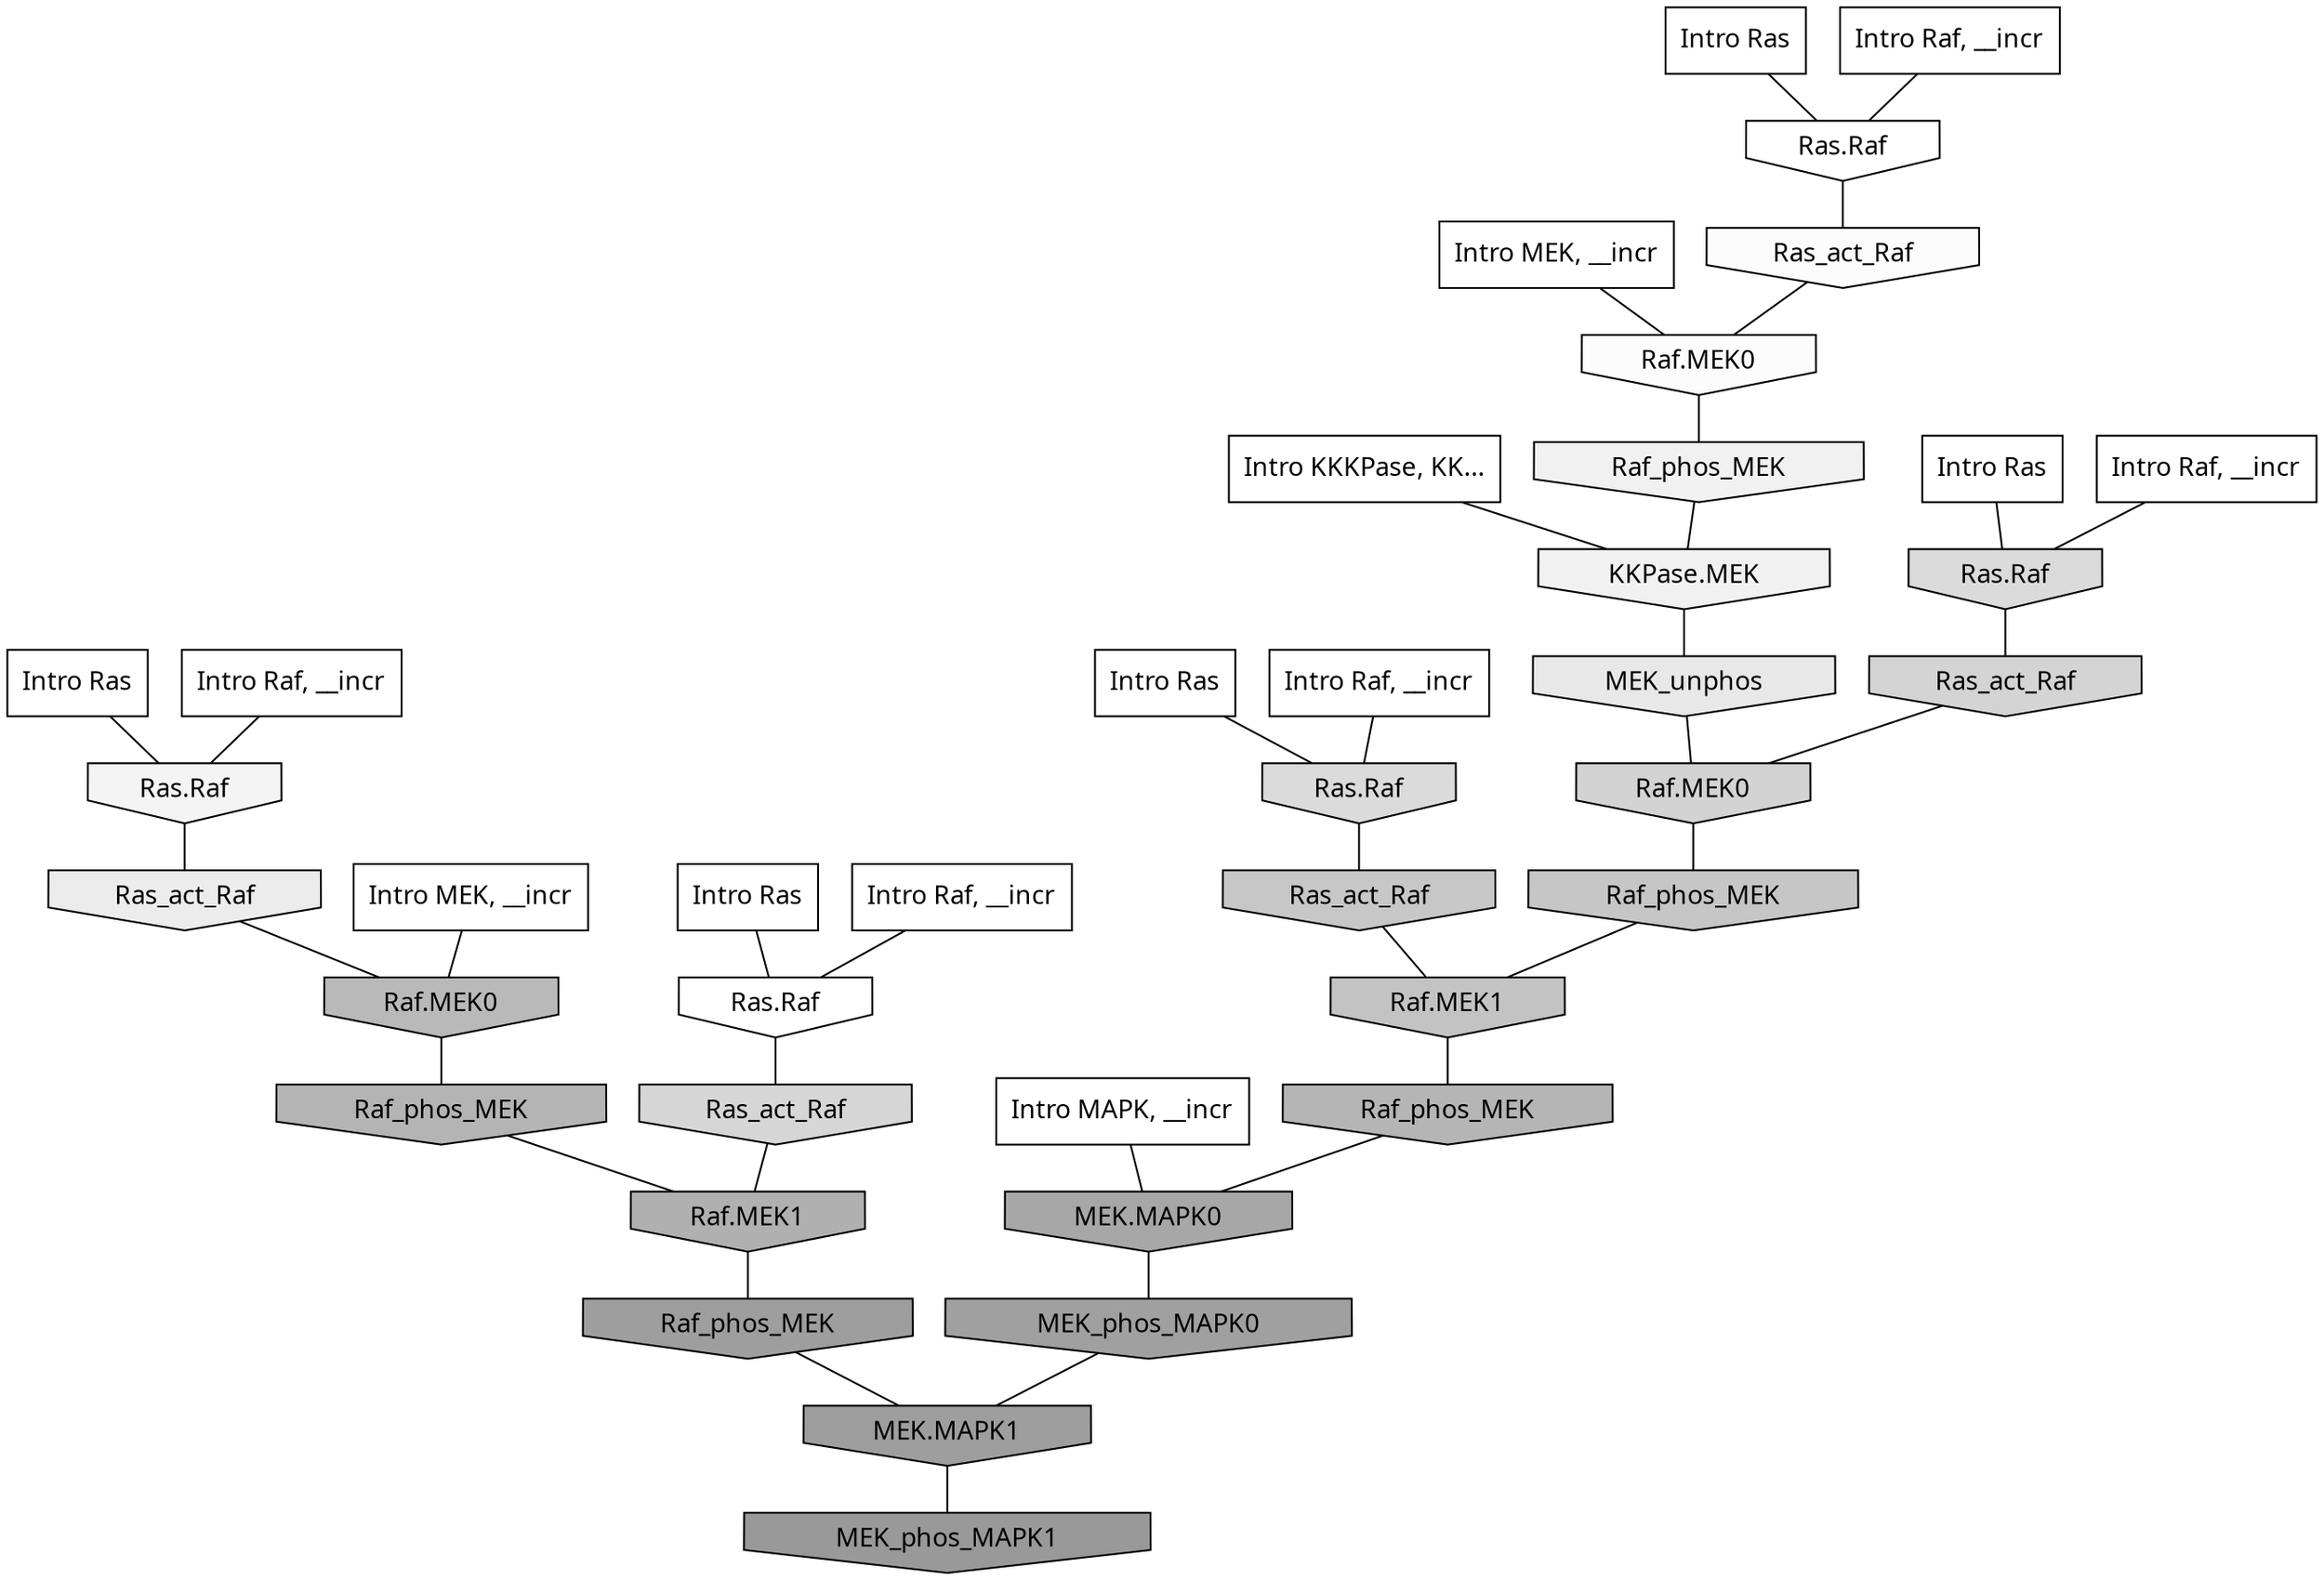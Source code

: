 digraph G{
  rankdir="TB";
  ranksep=0.30;
  node [fontname="CMU Serif"];
  edge [fontname="CMU Serif"];
  
  10 [label="Intro Ras", shape=rectangle, style=filled, fillcolor="0.000 0.000 1.000"]
  
  24 [label="Intro Ras", shape=rectangle, style=filled, fillcolor="0.000 0.000 1.000"]
  
  52 [label="Intro Ras", shape=rectangle, style=filled, fillcolor="0.000 0.000 1.000"]
  
  57 [label="Intro Ras", shape=rectangle, style=filled, fillcolor="0.000 0.000 1.000"]
  
  81 [label="Intro Ras", shape=rectangle, style=filled, fillcolor="0.000 0.000 1.000"]
  
  118 [label="Intro Raf, __incr", shape=rectangle, style=filled, fillcolor="0.000 0.000 1.000"]
  
  129 [label="Intro Raf, __incr", shape=rectangle, style=filled, fillcolor="0.000 0.000 1.000"]
  
  277 [label="Intro Raf, __incr", shape=rectangle, style=filled, fillcolor="0.000 0.000 1.000"]
  
  485 [label="Intro Raf, __incr", shape=rectangle, style=filled, fillcolor="0.000 0.000 1.000"]
  
  975 [label="Intro Raf, __incr", shape=rectangle, style=filled, fillcolor="0.000 0.000 1.000"]
  
  1643 [label="Intro MEK, __incr", shape=rectangle, style=filled, fillcolor="0.000 0.000 1.000"]
  
  1797 [label="Intro MEK, __incr", shape=rectangle, style=filled, fillcolor="0.000 0.000 1.000"]
  
  2489 [label="Intro MAPK, __incr", shape=rectangle, style=filled, fillcolor="0.000 0.000 1.000"]
  
  3165 [label="Intro KKKPase, KK...", shape=rectangle, style=filled, fillcolor="0.000 0.000 1.000"]
  
  3211 [label="Ras.Raf", shape=invhouse, style=filled, fillcolor="0.000 0.000 1.000"]
  
  3256 [label="Ras.Raf", shape=invhouse, style=filled, fillcolor="0.000 0.000 1.000"]
  
  3404 [label="Ras_act_Raf", shape=invhouse, style=filled, fillcolor="0.000 0.000 0.985"]
  
  3407 [label="Raf.MEK0", shape=invhouse, style=filled, fillcolor="0.000 0.000 0.985"]
  
  3583 [label="Ras.Raf", shape=invhouse, style=filled, fillcolor="0.000 0.000 0.957"]
  
  3670 [label="Raf_phos_MEK", shape=invhouse, style=filled, fillcolor="0.000 0.000 0.945"]
  
  3688 [label="KKPase.MEK", shape=invhouse, style=filled, fillcolor="0.000 0.000 0.944"]
  
  3948 [label="Ras_act_Raf", shape=invhouse, style=filled, fillcolor="0.000 0.000 0.924"]
  
  4191 [label="MEK_unphos", shape=invhouse, style=filled, fillcolor="0.000 0.000 0.907"]
  
  4898 [label="Ras.Raf", shape=invhouse, style=filled, fillcolor="0.000 0.000 0.859"]
  
  4921 [label="Ras.Raf", shape=invhouse, style=filled, fillcolor="0.000 0.000 0.858"]
  
  5252 [label="Ras_act_Raf", shape=invhouse, style=filled, fillcolor="0.000 0.000 0.836"]
  
  5338 [label="Ras_act_Raf", shape=invhouse, style=filled, fillcolor="0.000 0.000 0.832"]
  
  5439 [label="Raf.MEK0", shape=invhouse, style=filled, fillcolor="0.000 0.000 0.826"]
  
  6276 [label="Ras_act_Raf", shape=invhouse, style=filled, fillcolor="0.000 0.000 0.778"]
  
  6357 [label="Raf_phos_MEK", shape=invhouse, style=filled, fillcolor="0.000 0.000 0.775"]
  
  6655 [label="Raf.MEK1", shape=invhouse, style=filled, fillcolor="0.000 0.000 0.762"]
  
  7677 [label="Raf.MEK0", shape=invhouse, style=filled, fillcolor="0.000 0.000 0.726"]
  
  8225 [label="Raf_phos_MEK", shape=invhouse, style=filled, fillcolor="0.000 0.000 0.709"]
  
  8324 [label="Raf_phos_MEK", shape=invhouse, style=filled, fillcolor="0.000 0.000 0.705"]
  
  8849 [label="Raf.MEK1", shape=invhouse, style=filled, fillcolor="0.000 0.000 0.688"]
  
  10174 [label="MEK.MAPK0", shape=invhouse, style=filled, fillcolor="0.000 0.000 0.655"]
  
  11493 [label="MEK_phos_MAPK0", shape=invhouse, style=filled, fillcolor="0.000 0.000 0.628"]
  
  11865 [label="Raf_phos_MEK", shape=invhouse, style=filled, fillcolor="0.000 0.000 0.620"]
  
  11867 [label="MEK.MAPK1", shape=invhouse, style=filled, fillcolor="0.000 0.000 0.620"]
  
  13037 [label="MEK_phos_MAPK1", shape=invhouse, style=filled, fillcolor="0.000 0.000 0.600"]
  
  
  11867 -> 13037 [dir=none, color="0.000 0.000 0.000"] 
  11865 -> 11867 [dir=none, color="0.000 0.000 0.000"] 
  11493 -> 11867 [dir=none, color="0.000 0.000 0.000"] 
  10174 -> 11493 [dir=none, color="0.000 0.000 0.000"] 
  8849 -> 11865 [dir=none, color="0.000 0.000 0.000"] 
  8324 -> 8849 [dir=none, color="0.000 0.000 0.000"] 
  8225 -> 10174 [dir=none, color="0.000 0.000 0.000"] 
  7677 -> 8324 [dir=none, color="0.000 0.000 0.000"] 
  6655 -> 8225 [dir=none, color="0.000 0.000 0.000"] 
  6357 -> 6655 [dir=none, color="0.000 0.000 0.000"] 
  6276 -> 6655 [dir=none, color="0.000 0.000 0.000"] 
  5439 -> 6357 [dir=none, color="0.000 0.000 0.000"] 
  5338 -> 5439 [dir=none, color="0.000 0.000 0.000"] 
  5252 -> 8849 [dir=none, color="0.000 0.000 0.000"] 
  4921 -> 5338 [dir=none, color="0.000 0.000 0.000"] 
  4898 -> 6276 [dir=none, color="0.000 0.000 0.000"] 
  4191 -> 5439 [dir=none, color="0.000 0.000 0.000"] 
  3948 -> 7677 [dir=none, color="0.000 0.000 0.000"] 
  3688 -> 4191 [dir=none, color="0.000 0.000 0.000"] 
  3670 -> 3688 [dir=none, color="0.000 0.000 0.000"] 
  3583 -> 3948 [dir=none, color="0.000 0.000 0.000"] 
  3407 -> 3670 [dir=none, color="0.000 0.000 0.000"] 
  3404 -> 3407 [dir=none, color="0.000 0.000 0.000"] 
  3256 -> 3404 [dir=none, color="0.000 0.000 0.000"] 
  3211 -> 5252 [dir=none, color="0.000 0.000 0.000"] 
  3165 -> 3688 [dir=none, color="0.000 0.000 0.000"] 
  2489 -> 10174 [dir=none, color="0.000 0.000 0.000"] 
  1797 -> 7677 [dir=none, color="0.000 0.000 0.000"] 
  1643 -> 3407 [dir=none, color="0.000 0.000 0.000"] 
  975 -> 3583 [dir=none, color="0.000 0.000 0.000"] 
  485 -> 3211 [dir=none, color="0.000 0.000 0.000"] 
  277 -> 3256 [dir=none, color="0.000 0.000 0.000"] 
  129 -> 4921 [dir=none, color="0.000 0.000 0.000"] 
  118 -> 4898 [dir=none, color="0.000 0.000 0.000"] 
  81 -> 3211 [dir=none, color="0.000 0.000 0.000"] 
  57 -> 4898 [dir=none, color="0.000 0.000 0.000"] 
  52 -> 4921 [dir=none, color="0.000 0.000 0.000"] 
  24 -> 3256 [dir=none, color="0.000 0.000 0.000"] 
  10 -> 3583 [dir=none, color="0.000 0.000 0.000"] 
  
  }
